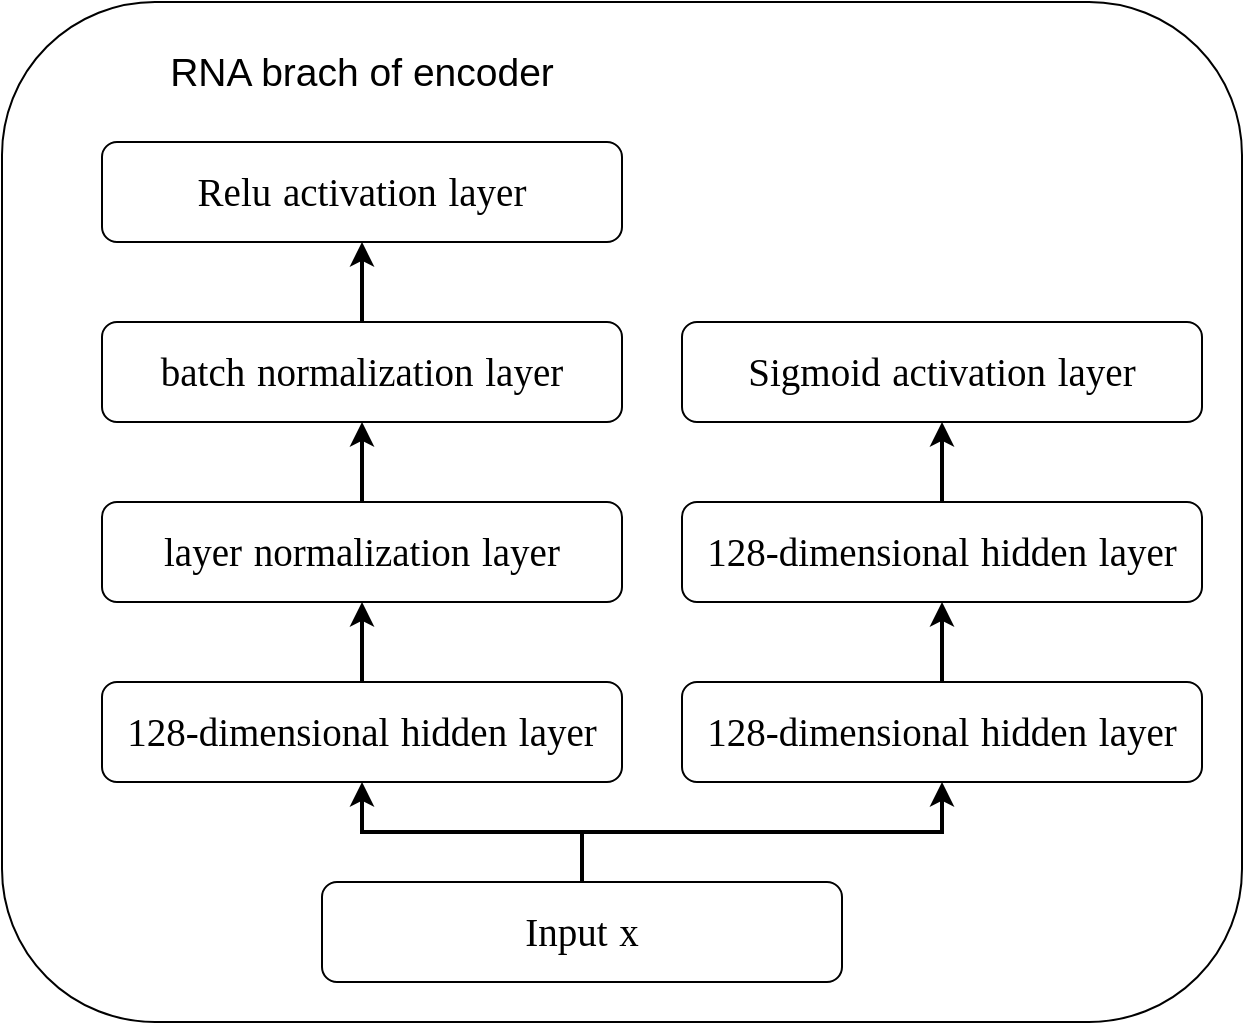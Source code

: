 <mxfile version="20.3.0" type="device" pages="5"><diagram id="WdkCAQnSOpANqmV2y5yV" name="第 1 页"><mxGraphModel dx="785" dy="595" grid="1" gridSize="10" guides="1" tooltips="1" connect="1" arrows="1" fold="1" page="1" pageScale="1" pageWidth="827" pageHeight="1169" math="0" shadow="0"><root><mxCell id="0"/><mxCell id="1" parent="0"/><mxCell id="RW09-DFIKAVvde-ZCB9g-8" value="" style="rounded=1;whiteSpace=wrap;html=1;" parent="1" vertex="1"><mxGeometry x="50" y="120" width="620" height="510" as="geometry"/></mxCell><mxCell id="RW09-DFIKAVvde-ZCB9g-1" value="&lt;span style=&quot;font-family: Georgia, Cambria, Menlo, &amp;quot;Microsoft YaHei&amp;quot;, 微软雅黑, Georgia, Times, SimSun; font-size: 19.5px; orphans: 4; text-align: justify; word-spacing: 0.975px; background-color: rgb(255, 255, 255);&quot;&gt;128-dimensional hidden layer&lt;/span&gt;" style="rounded=1;whiteSpace=wrap;html=1;" parent="1" vertex="1"><mxGeometry x="100" y="460" width="260" height="50" as="geometry"/></mxCell><mxCell id="RW09-DFIKAVvde-ZCB9g-2" value="&lt;span style=&quot;font-family: Georgia, Cambria, Menlo, &amp;quot;Microsoft YaHei&amp;quot;, 微软雅黑, Georgia, Times, SimSun; font-size: 19.5px; orphans: 4; text-align: justify; word-spacing: 0.975px; background-color: rgb(255, 255, 255);&quot;&gt;layer normalization layer&lt;/span&gt;" style="rounded=1;whiteSpace=wrap;html=1;" parent="1" vertex="1"><mxGeometry x="100" y="370" width="260" height="50" as="geometry"/></mxCell><mxCell id="RW09-DFIKAVvde-ZCB9g-12" style="edgeStyle=orthogonalEdgeStyle;rounded=0;orthogonalLoop=1;jettySize=auto;html=1;entryX=0.5;entryY=1;entryDx=0;entryDy=0;strokeWidth=2;" parent="1" source="RW09-DFIKAVvde-ZCB9g-1" target="RW09-DFIKAVvde-ZCB9g-2" edge="1"><mxGeometry relative="1" as="geometry"/></mxCell><mxCell id="RW09-DFIKAVvde-ZCB9g-5" value="&lt;span style=&quot;font-family: Georgia, Cambria, Menlo, &amp;quot;Microsoft YaHei&amp;quot;, 微软雅黑, Georgia, Times, SimSun; font-size: 19.5px; orphans: 4; text-align: justify; word-spacing: 0.975px; background-color: rgb(255, 255, 255);&quot;&gt;batch normalization layer&lt;/span&gt;" style="rounded=1;whiteSpace=wrap;html=1;" parent="1" vertex="1"><mxGeometry x="100" y="280" width="260" height="50" as="geometry"/></mxCell><mxCell id="RW09-DFIKAVvde-ZCB9g-13" style="edgeStyle=orthogonalEdgeStyle;rounded=0;orthogonalLoop=1;jettySize=auto;html=1;exitX=0.5;exitY=0;exitDx=0;exitDy=0;entryX=0.5;entryY=1;entryDx=0;entryDy=0;strokeWidth=2;" parent="1" source="RW09-DFIKAVvde-ZCB9g-2" target="RW09-DFIKAVvde-ZCB9g-5" edge="1"><mxGeometry relative="1" as="geometry"/></mxCell><mxCell id="RW09-DFIKAVvde-ZCB9g-6" style="edgeStyle=orthogonalEdgeStyle;rounded=0;orthogonalLoop=1;jettySize=auto;html=1;exitX=0.5;exitY=1;exitDx=0;exitDy=0;" parent="1" source="RW09-DFIKAVvde-ZCB9g-5" target="RW09-DFIKAVvde-ZCB9g-5" edge="1"><mxGeometry relative="1" as="geometry"/></mxCell><mxCell id="RW09-DFIKAVvde-ZCB9g-7" value="&lt;span style=&quot;font-family: Georgia, Cambria, Menlo, &amp;quot;Microsoft YaHei&amp;quot;, 微软雅黑, Georgia, Times, SimSun; font-size: 19.5px; orphans: 4; text-align: justify; word-spacing: 0.975px; background-color: rgb(255, 255, 255);&quot;&gt;Relu activation layer&lt;/span&gt;" style="rounded=1;whiteSpace=wrap;html=1;" parent="1" vertex="1"><mxGeometry x="100" y="190" width="260" height="50" as="geometry"/></mxCell><mxCell id="RW09-DFIKAVvde-ZCB9g-14" style="edgeStyle=orthogonalEdgeStyle;rounded=0;orthogonalLoop=1;jettySize=auto;html=1;exitX=0.5;exitY=0;exitDx=0;exitDy=0;entryX=0.5;entryY=1;entryDx=0;entryDy=0;strokeWidth=2;" parent="1" source="RW09-DFIKAVvde-ZCB9g-5" target="RW09-DFIKAVvde-ZCB9g-7" edge="1"><mxGeometry relative="1" as="geometry"/></mxCell><mxCell id="RW09-DFIKAVvde-ZCB9g-15" value="&lt;font style=&quot;font-size: 19.5px;&quot;&gt;RNA brach of encoder&lt;/font&gt;" style="rounded=1;whiteSpace=wrap;html=1;strokeColor=none;" parent="1" vertex="1"><mxGeometry x="110" y="130" width="240" height="50" as="geometry"/></mxCell><mxCell id="Gg7NBI8ZvtlbWMx0GFi8-10" style="edgeStyle=orthogonalEdgeStyle;rounded=0;orthogonalLoop=1;jettySize=auto;html=1;entryX=0.5;entryY=1;entryDx=0;entryDy=0;strokeWidth=2;" edge="1" parent="1" source="Gg7NBI8ZvtlbWMx0GFi8-4" target="Gg7NBI8ZvtlbWMx0GFi8-5"><mxGeometry relative="1" as="geometry"/></mxCell><mxCell id="Gg7NBI8ZvtlbWMx0GFi8-4" value="&lt;span style=&quot;font-family: Georgia, Cambria, Menlo, &amp;quot;Microsoft YaHei&amp;quot;, 微软雅黑, Georgia, Times, SimSun; font-size: 19.5px; orphans: 4; text-align: justify; word-spacing: 0.975px; background-color: rgb(255, 255, 255);&quot;&gt;128-dimensional hidden layer&lt;/span&gt;" style="rounded=1;whiteSpace=wrap;html=1;" vertex="1" parent="1"><mxGeometry x="390" y="460" width="260" height="50" as="geometry"/></mxCell><mxCell id="Gg7NBI8ZvtlbWMx0GFi8-13" style="edgeStyle=orthogonalEdgeStyle;rounded=0;orthogonalLoop=1;jettySize=auto;html=1;strokeWidth=2;" edge="1" parent="1" source="Gg7NBI8ZvtlbWMx0GFi8-5" target="Gg7NBI8ZvtlbWMx0GFi8-12"><mxGeometry relative="1" as="geometry"/></mxCell><mxCell id="Gg7NBI8ZvtlbWMx0GFi8-5" value="&lt;span style=&quot;font-family: Georgia, Cambria, Menlo, &amp;quot;Microsoft YaHei&amp;quot;, 微软雅黑, Georgia, Times, SimSun; font-size: 19.5px; orphans: 4; text-align: justify; word-spacing: 0.975px; background-color: rgb(255, 255, 255);&quot;&gt;128-dimensional hidden layer&lt;/span&gt;" style="rounded=1;whiteSpace=wrap;html=1;" vertex="1" parent="1"><mxGeometry x="390" y="370" width="260" height="50" as="geometry"/></mxCell><mxCell id="Gg7NBI8ZvtlbWMx0GFi8-8" style="edgeStyle=orthogonalEdgeStyle;rounded=0;orthogonalLoop=1;jettySize=auto;html=1;strokeWidth=2;" edge="1" parent="1" source="Gg7NBI8ZvtlbWMx0GFi8-7" target="RW09-DFIKAVvde-ZCB9g-1"><mxGeometry relative="1" as="geometry"/></mxCell><mxCell id="Gg7NBI8ZvtlbWMx0GFi8-9" style="edgeStyle=orthogonalEdgeStyle;rounded=0;orthogonalLoop=1;jettySize=auto;html=1;strokeWidth=2;" edge="1" parent="1" source="Gg7NBI8ZvtlbWMx0GFi8-7" target="Gg7NBI8ZvtlbWMx0GFi8-4"><mxGeometry relative="1" as="geometry"/></mxCell><mxCell id="Gg7NBI8ZvtlbWMx0GFi8-7" value="&lt;span style=&quot;font-family: Georgia, Cambria, Menlo, &amp;quot;Microsoft YaHei&amp;quot;, 微软雅黑, Georgia, Times, SimSun; font-size: 19.5px; orphans: 4; text-align: justify; word-spacing: 0.975px; background-color: rgb(255, 255, 255);&quot;&gt;Input&amp;nbsp;x&lt;/span&gt;" style="rounded=1;whiteSpace=wrap;html=1;" vertex="1" parent="1"><mxGeometry x="210" y="560" width="260" height="50" as="geometry"/></mxCell><mxCell id="Gg7NBI8ZvtlbWMx0GFi8-12" value="&lt;span style=&quot;font-family: Georgia, Cambria, Menlo, &amp;quot;Microsoft YaHei&amp;quot;, 微软雅黑, Georgia, Times, SimSun; font-size: 19.5px; orphans: 4; text-align: justify; word-spacing: 0.975px; background-color: rgb(255, 255, 255);&quot;&gt;Sigmoid activation layer&lt;br&gt;&lt;/span&gt;" style="rounded=1;whiteSpace=wrap;html=1;" vertex="1" parent="1"><mxGeometry x="390" y="280" width="260" height="50" as="geometry"/></mxCell></root></mxGraphModel></diagram><diagram id="1eeaBhwms8KC7dpJHMl0" name="第 2 页"><mxGraphModel dx="1038" dy="580" grid="1" gridSize="10" guides="1" tooltips="1" connect="1" arrows="1" fold="1" page="1" pageScale="1" pageWidth="827" pageHeight="1169" math="0" shadow="0"><root><mxCell id="0"/><mxCell id="1" parent="0"/><mxCell id="mtd8D0JzoHfI5-nIEjlX-1" value="" style="group" vertex="1" connectable="0" parent="1"><mxGeometry x="229" y="110" width="370" height="420" as="geometry"/></mxCell><mxCell id="mtd8D0JzoHfI5-nIEjlX-2" value="" style="rounded=1;whiteSpace=wrap;html=1;" vertex="1" parent="mtd8D0JzoHfI5-nIEjlX-1"><mxGeometry width="370" height="420" as="geometry"/></mxCell><mxCell id="mtd8D0JzoHfI5-nIEjlX-3" value="&lt;span style=&quot;font-family: Georgia, Cambria, Menlo, &amp;quot;Microsoft YaHei&amp;quot;, 微软雅黑, Georgia, Times, SimSun; font-size: 19.5px; orphans: 4; text-align: justify; word-spacing: 0.975px; background-color: rgb(255, 255, 255);&quot;&gt;128-dimensional hidden layer&lt;/span&gt;" style="rounded=1;whiteSpace=wrap;html=1;" vertex="1" parent="mtd8D0JzoHfI5-nIEjlX-1"><mxGeometry x="50" y="340" width="260" height="50" as="geometry"/></mxCell><mxCell id="mtd8D0JzoHfI5-nIEjlX-4" value="&lt;span style=&quot;font-family: Georgia, Cambria, Menlo, &amp;quot;Microsoft YaHei&amp;quot;, 微软雅黑, Georgia, Times, SimSun; font-size: 19.5px; orphans: 4; text-align: justify; word-spacing: 0.975px; background-color: rgb(255, 255, 255);&quot;&gt;batch normalization layer&lt;/span&gt;" style="rounded=1;whiteSpace=wrap;html=1;" vertex="1" parent="mtd8D0JzoHfI5-nIEjlX-1"><mxGeometry x="50" y="250" width="260" height="50" as="geometry"/></mxCell><mxCell id="mtd8D0JzoHfI5-nIEjlX-5" style="edgeStyle=orthogonalEdgeStyle;rounded=0;orthogonalLoop=1;jettySize=auto;html=1;entryX=0.5;entryY=1;entryDx=0;entryDy=0;strokeWidth=2;" edge="1" parent="mtd8D0JzoHfI5-nIEjlX-1" source="mtd8D0JzoHfI5-nIEjlX-3" target="mtd8D0JzoHfI5-nIEjlX-4"><mxGeometry relative="1" as="geometry"/></mxCell><mxCell id="mtd8D0JzoHfI5-nIEjlX-6" value="&lt;span style=&quot;font-family: Georgia, Cambria, Menlo, &amp;quot;Microsoft YaHei&amp;quot;, 微软雅黑, Georgia, Times, SimSun; font-size: 19.5px; orphans: 4; text-align: justify; word-spacing: 0.975px; background-color: rgb(255, 255, 255);&quot;&gt;Relu activation layer&lt;/span&gt;" style="rounded=1;whiteSpace=wrap;html=1;" vertex="1" parent="mtd8D0JzoHfI5-nIEjlX-1"><mxGeometry x="50" y="160" width="260" height="50" as="geometry"/></mxCell><mxCell id="mtd8D0JzoHfI5-nIEjlX-7" style="edgeStyle=orthogonalEdgeStyle;rounded=0;orthogonalLoop=1;jettySize=auto;html=1;exitX=0.5;exitY=0;exitDx=0;exitDy=0;entryX=0.5;entryY=1;entryDx=0;entryDy=0;strokeWidth=2;" edge="1" parent="mtd8D0JzoHfI5-nIEjlX-1" source="mtd8D0JzoHfI5-nIEjlX-4" target="mtd8D0JzoHfI5-nIEjlX-6"><mxGeometry relative="1" as="geometry"/></mxCell><mxCell id="mtd8D0JzoHfI5-nIEjlX-8" style="edgeStyle=orthogonalEdgeStyle;rounded=0;orthogonalLoop=1;jettySize=auto;html=1;exitX=0.5;exitY=1;exitDx=0;exitDy=0;" edge="1" parent="mtd8D0JzoHfI5-nIEjlX-1" source="mtd8D0JzoHfI5-nIEjlX-6" target="mtd8D0JzoHfI5-nIEjlX-6"><mxGeometry relative="1" as="geometry"/></mxCell><mxCell id="mtd8D0JzoHfI5-nIEjlX-9" value="&lt;span style=&quot;font-family: Georgia, Cambria, Menlo, &amp;quot;Microsoft YaHei&amp;quot;, 微软雅黑, Georgia, Times, SimSun; font-size: 19.5px; orphans: 4; text-align: justify; word-spacing: 0.975px; background-color: rgb(255, 255, 255);&quot;&gt;multi-heads self-attention layer&lt;/span&gt;" style="rounded=1;whiteSpace=wrap;html=1;" vertex="1" parent="mtd8D0JzoHfI5-nIEjlX-1"><mxGeometry x="50" y="70" width="260" height="50" as="geometry"/></mxCell><mxCell id="mtd8D0JzoHfI5-nIEjlX-10" style="edgeStyle=orthogonalEdgeStyle;rounded=0;orthogonalLoop=1;jettySize=auto;html=1;exitX=0.5;exitY=0;exitDx=0;exitDy=0;entryX=0.5;entryY=1;entryDx=0;entryDy=0;strokeWidth=2;" edge="1" parent="mtd8D0JzoHfI5-nIEjlX-1" source="mtd8D0JzoHfI5-nIEjlX-6" target="mtd8D0JzoHfI5-nIEjlX-9"><mxGeometry relative="1" as="geometry"/></mxCell><mxCell id="mtd8D0JzoHfI5-nIEjlX-11" value="&lt;font style=&quot;font-size: 19.5px;&quot;&gt;ATAC brach of encoder&lt;/font&gt;" style="rounded=1;whiteSpace=wrap;html=1;strokeColor=none;" vertex="1" parent="mtd8D0JzoHfI5-nIEjlX-1"><mxGeometry x="60" y="10" width="240" height="50" as="geometry"/></mxCell></root></mxGraphModel></diagram><diagram id="DQYbjUfh3gC2OeR4KbgT" name="第 3 页"><mxGraphModel dx="1038" dy="649" grid="1" gridSize="10" guides="1" tooltips="1" connect="1" arrows="1" fold="1" page="1" pageScale="1" pageWidth="827" pageHeight="1169" math="0" shadow="0"><root><mxCell id="0"/><mxCell id="1" parent="0"/><mxCell id="2akYMGNSv5wIHKe4qjlT-1" value="" style="group" vertex="1" connectable="0" parent="1"><mxGeometry x="60" y="100" width="370" height="420" as="geometry"/></mxCell><mxCell id="2akYMGNSv5wIHKe4qjlT-2" value="" style="rounded=1;whiteSpace=wrap;html=1;" vertex="1" parent="2akYMGNSv5wIHKe4qjlT-1"><mxGeometry width="370" height="420" as="geometry"/></mxCell><mxCell id="2akYMGNSv5wIHKe4qjlT-3" value="&lt;span style=&quot;font-family: Georgia, Cambria, Menlo, &amp;quot;Microsoft YaHei&amp;quot;, 微软雅黑, Georgia, Times, SimSun; font-size: 19.5px; orphans: 4; text-align: justify; word-spacing: 0.975px; background-color: rgb(255, 255, 255);&quot;&gt;128-dimensional hidden layer&lt;/span&gt;" style="rounded=1;whiteSpace=wrap;html=1;" vertex="1" parent="2akYMGNSv5wIHKe4qjlT-1"><mxGeometry x="50" y="340" width="260" height="50" as="geometry"/></mxCell><mxCell id="2akYMGNSv5wIHKe4qjlT-4" value="&lt;span style=&quot;font-family: Georgia, Cambria, Menlo, &amp;quot;Microsoft YaHei&amp;quot;, 微软雅黑, Georgia, Times, SimSun; font-size: 19.5px; orphans: 4; text-align: justify; word-spacing: 0.975px; background-color: rgb(255, 255, 255);&quot;&gt;layer normalization layer&lt;/span&gt;" style="rounded=1;whiteSpace=wrap;html=1;" vertex="1" parent="2akYMGNSv5wIHKe4qjlT-1"><mxGeometry x="50" y="250" width="260" height="50" as="geometry"/></mxCell><mxCell id="2akYMGNSv5wIHKe4qjlT-5" style="edgeStyle=orthogonalEdgeStyle;rounded=0;orthogonalLoop=1;jettySize=auto;html=1;entryX=0.5;entryY=1;entryDx=0;entryDy=0;strokeWidth=2;" edge="1" parent="2akYMGNSv5wIHKe4qjlT-1" source="2akYMGNSv5wIHKe4qjlT-3" target="2akYMGNSv5wIHKe4qjlT-4"><mxGeometry relative="1" as="geometry"/></mxCell><mxCell id="2akYMGNSv5wIHKe4qjlT-6" value="&lt;span style=&quot;font-family: Georgia, Cambria, Menlo, &amp;quot;Microsoft YaHei&amp;quot;, 微软雅黑, Georgia, Times, SimSun; font-size: 19.5px; orphans: 4; text-align: justify; word-spacing: 0.975px; background-color: rgb(255, 255, 255);&quot;&gt;batch normalization layer&lt;/span&gt;" style="rounded=1;whiteSpace=wrap;html=1;" vertex="1" parent="2akYMGNSv5wIHKe4qjlT-1"><mxGeometry x="50" y="160" width="260" height="50" as="geometry"/></mxCell><mxCell id="2akYMGNSv5wIHKe4qjlT-7" style="edgeStyle=orthogonalEdgeStyle;rounded=0;orthogonalLoop=1;jettySize=auto;html=1;exitX=0.5;exitY=0;exitDx=0;exitDy=0;entryX=0.5;entryY=1;entryDx=0;entryDy=0;strokeWidth=2;" edge="1" parent="2akYMGNSv5wIHKe4qjlT-1" source="2akYMGNSv5wIHKe4qjlT-4" target="2akYMGNSv5wIHKe4qjlT-6"><mxGeometry relative="1" as="geometry"/></mxCell><mxCell id="2akYMGNSv5wIHKe4qjlT-8" style="edgeStyle=orthogonalEdgeStyle;rounded=0;orthogonalLoop=1;jettySize=auto;html=1;exitX=0.5;exitY=1;exitDx=0;exitDy=0;" edge="1" parent="2akYMGNSv5wIHKe4qjlT-1" source="2akYMGNSv5wIHKe4qjlT-6" target="2akYMGNSv5wIHKe4qjlT-6"><mxGeometry relative="1" as="geometry"/></mxCell><mxCell id="2akYMGNSv5wIHKe4qjlT-9" value="&lt;span style=&quot;font-family: Georgia, Cambria, Menlo, &amp;quot;Microsoft YaHei&amp;quot;, 微软雅黑, Georgia, Times, SimSun; font-size: 19.5px; orphans: 4; text-align: justify; word-spacing: 0.975px; background-color: rgb(255, 255, 255);&quot;&gt;Relu activation layer&lt;/span&gt;" style="rounded=1;whiteSpace=wrap;html=1;" vertex="1" parent="2akYMGNSv5wIHKe4qjlT-1"><mxGeometry x="50" y="70" width="260" height="50" as="geometry"/></mxCell><mxCell id="2akYMGNSv5wIHKe4qjlT-10" style="edgeStyle=orthogonalEdgeStyle;rounded=0;orthogonalLoop=1;jettySize=auto;html=1;exitX=0.5;exitY=0;exitDx=0;exitDy=0;entryX=0.5;entryY=1;entryDx=0;entryDy=0;strokeWidth=2;" edge="1" parent="2akYMGNSv5wIHKe4qjlT-1" source="2akYMGNSv5wIHKe4qjlT-6" target="2akYMGNSv5wIHKe4qjlT-9"><mxGeometry relative="1" as="geometry"/></mxCell><mxCell id="2akYMGNSv5wIHKe4qjlT-11" value="&lt;font style=&quot;font-size: 19.5px;&quot;&gt;RNA brach of encoder&lt;/font&gt;" style="rounded=1;whiteSpace=wrap;html=1;strokeColor=none;" vertex="1" parent="2akYMGNSv5wIHKe4qjlT-1"><mxGeometry x="60" y="10" width="240" height="50" as="geometry"/></mxCell><mxCell id="2akYMGNSv5wIHKe4qjlT-12" value="" style="group" vertex="1" connectable="0" parent="1"><mxGeometry x="470" y="100" width="370" height="420" as="geometry"/></mxCell><mxCell id="2akYMGNSv5wIHKe4qjlT-13" value="" style="rounded=1;whiteSpace=wrap;html=1;" vertex="1" parent="2akYMGNSv5wIHKe4qjlT-12"><mxGeometry width="370" height="420" as="geometry"/></mxCell><mxCell id="2akYMGNSv5wIHKe4qjlT-14" value="&lt;span style=&quot;font-family: Georgia, Cambria, Menlo, &amp;quot;Microsoft YaHei&amp;quot;, 微软雅黑, Georgia, Times, SimSun; font-size: 19.5px; orphans: 4; text-align: justify; word-spacing: 0.975px; background-color: rgb(255, 255, 255);&quot;&gt;128-dimensional hidden layer&lt;/span&gt;" style="rounded=1;whiteSpace=wrap;html=1;" vertex="1" parent="2akYMGNSv5wIHKe4qjlT-12"><mxGeometry x="50" y="340" width="260" height="50" as="geometry"/></mxCell><mxCell id="2akYMGNSv5wIHKe4qjlT-15" value="&lt;span style=&quot;font-family: Georgia, Cambria, Menlo, &amp;quot;Microsoft YaHei&amp;quot;, 微软雅黑, Georgia, Times, SimSun; font-size: 19.5px; orphans: 4; text-align: justify; word-spacing: 0.975px; background-color: rgb(255, 255, 255);&quot;&gt;batch normalization layer&lt;/span&gt;" style="rounded=1;whiteSpace=wrap;html=1;" vertex="1" parent="2akYMGNSv5wIHKe4qjlT-12"><mxGeometry x="50" y="250" width="260" height="50" as="geometry"/></mxCell><mxCell id="2akYMGNSv5wIHKe4qjlT-16" style="edgeStyle=orthogonalEdgeStyle;rounded=0;orthogonalLoop=1;jettySize=auto;html=1;entryX=0.5;entryY=1;entryDx=0;entryDy=0;strokeWidth=2;" edge="1" parent="2akYMGNSv5wIHKe4qjlT-12" source="2akYMGNSv5wIHKe4qjlT-14" target="2akYMGNSv5wIHKe4qjlT-15"><mxGeometry relative="1" as="geometry"/></mxCell><mxCell id="2akYMGNSv5wIHKe4qjlT-17" value="&lt;span style=&quot;font-family: Georgia, Cambria, Menlo, &amp;quot;Microsoft YaHei&amp;quot;, 微软雅黑, Georgia, Times, SimSun; font-size: 19.5px; orphans: 4; text-align: justify; word-spacing: 0.975px; background-color: rgb(255, 255, 255);&quot;&gt;Relu activation layer&lt;/span&gt;" style="rounded=1;whiteSpace=wrap;html=1;" vertex="1" parent="2akYMGNSv5wIHKe4qjlT-12"><mxGeometry x="50" y="160" width="260" height="50" as="geometry"/></mxCell><mxCell id="2akYMGNSv5wIHKe4qjlT-18" style="edgeStyle=orthogonalEdgeStyle;rounded=0;orthogonalLoop=1;jettySize=auto;html=1;exitX=0.5;exitY=0;exitDx=0;exitDy=0;entryX=0.5;entryY=1;entryDx=0;entryDy=0;strokeWidth=2;" edge="1" parent="2akYMGNSv5wIHKe4qjlT-12" source="2akYMGNSv5wIHKe4qjlT-15" target="2akYMGNSv5wIHKe4qjlT-17"><mxGeometry relative="1" as="geometry"/></mxCell><mxCell id="2akYMGNSv5wIHKe4qjlT-19" style="edgeStyle=orthogonalEdgeStyle;rounded=0;orthogonalLoop=1;jettySize=auto;html=1;exitX=0.5;exitY=1;exitDx=0;exitDy=0;" edge="1" parent="2akYMGNSv5wIHKe4qjlT-12" source="2akYMGNSv5wIHKe4qjlT-17" target="2akYMGNSv5wIHKe4qjlT-17"><mxGeometry relative="1" as="geometry"/></mxCell><mxCell id="2akYMGNSv5wIHKe4qjlT-20" value="&lt;span style=&quot;font-family: Georgia, Cambria, Menlo, &amp;quot;Microsoft YaHei&amp;quot;, 微软雅黑, Georgia, Times, SimSun; font-size: 19.5px; orphans: 4; text-align: justify; word-spacing: 0.975px; background-color: rgb(255, 255, 255);&quot;&gt;multi-heads self-attention layer&lt;/span&gt;" style="rounded=1;whiteSpace=wrap;html=1;" vertex="1" parent="2akYMGNSv5wIHKe4qjlT-12"><mxGeometry x="50" y="70" width="260" height="50" as="geometry"/></mxCell><mxCell id="2akYMGNSv5wIHKe4qjlT-21" style="edgeStyle=orthogonalEdgeStyle;rounded=0;orthogonalLoop=1;jettySize=auto;html=1;exitX=0.5;exitY=0;exitDx=0;exitDy=0;entryX=0.5;entryY=1;entryDx=0;entryDy=0;strokeWidth=2;" edge="1" parent="2akYMGNSv5wIHKe4qjlT-12" source="2akYMGNSv5wIHKe4qjlT-17" target="2akYMGNSv5wIHKe4qjlT-20"><mxGeometry relative="1" as="geometry"/></mxCell><mxCell id="2akYMGNSv5wIHKe4qjlT-22" value="&lt;font style=&quot;font-size: 19.5px;&quot;&gt;ATAC brach of encoder&lt;/font&gt;" style="rounded=1;whiteSpace=wrap;html=1;strokeColor=none;" vertex="1" parent="2akYMGNSv5wIHKe4qjlT-12"><mxGeometry x="55" y="10" width="240" height="50" as="geometry"/></mxCell><mxCell id="aXWV_ZgoqUxHOx0Huuhy-12" value="&lt;span style=&quot;font-family: Georgia, Cambria, Menlo, &amp;quot;Microsoft YaHei&amp;quot;, 微软雅黑, Georgia, Times, SimSun; font-size: 19.5px; orphans: 4; text-align: justify; word-spacing: 0.975px; background-color: rgb(255, 255, 255);&quot;&gt;shared linear layer (256 dimensions)&lt;/span&gt;" style="rounded=1;whiteSpace=wrap;html=1;" vertex="1" parent="1"><mxGeometry x="260" width="360" height="50" as="geometry"/></mxCell><mxCell id="aXWV_ZgoqUxHOx0Huuhy-13" style="edgeStyle=orthogonalEdgeStyle;rounded=0;orthogonalLoop=1;jettySize=auto;html=1;exitX=0.5;exitY=0;exitDx=0;exitDy=0;entryX=0.5;entryY=1;entryDx=0;entryDy=0;strokeWidth=2;fontSize=19.5;" edge="1" parent="1" source="2akYMGNSv5wIHKe4qjlT-9" target="aXWV_ZgoqUxHOx0Huuhy-12"><mxGeometry relative="1" as="geometry"><Array as="points"><mxPoint x="240" y="80"/><mxPoint x="440" y="80"/></Array></mxGeometry></mxCell><mxCell id="aXWV_ZgoqUxHOx0Huuhy-14" style="edgeStyle=orthogonalEdgeStyle;rounded=0;orthogonalLoop=1;jettySize=auto;html=1;exitX=0.5;exitY=0;exitDx=0;exitDy=0;strokeWidth=2;fontSize=19.5;" edge="1" parent="1" source="2akYMGNSv5wIHKe4qjlT-20"><mxGeometry relative="1" as="geometry"><mxPoint x="440" y="50" as="targetPoint"/><Array as="points"><mxPoint x="650" y="80"/><mxPoint x="440" y="80"/></Array></mxGeometry></mxCell></root></mxGraphModel></diagram><diagram id="MtBIArprq5rxxcPC5V_m" name="第 4 页"><mxGraphModel dx="1038" dy="581" grid="1" gridSize="10" guides="1" tooltips="1" connect="1" arrows="1" fold="1" page="1" pageScale="1" pageWidth="827" pageHeight="1169" math="0" shadow="0"><root><mxCell id="0"/><mxCell id="1" parent="0"/><mxCell id="iFKT0AZMYu2ZTRH8mQkO-1" value="" style="group" parent="1" vertex="1" connectable="0"><mxGeometry x="60" y="100" width="370" height="420" as="geometry"/></mxCell><mxCell id="iFKT0AZMYu2ZTRH8mQkO-2" value="" style="rounded=1;whiteSpace=wrap;html=1;" parent="iFKT0AZMYu2ZTRH8mQkO-1" vertex="1"><mxGeometry width="370" height="420" as="geometry"/></mxCell><mxCell id="iFKT0AZMYu2ZTRH8mQkO-3" value="&lt;span style=&quot;font-family: Georgia, Cambria, Menlo, &amp;quot;Microsoft YaHei&amp;quot;, 微软雅黑, Georgia, Times, SimSun; font-size: 19.5px; orphans: 4; text-align: justify; word-spacing: 0.975px; background-color: rgb(255, 255, 255);&quot;&gt;128-dimensional hidden layer&lt;/span&gt;" style="rounded=1;whiteSpace=wrap;html=1;" parent="iFKT0AZMYu2ZTRH8mQkO-1" vertex="1"><mxGeometry x="50" y="340" width="260" height="50" as="geometry"/></mxCell><mxCell id="iFKT0AZMYu2ZTRH8mQkO-4" value="&lt;span style=&quot;font-family: Georgia, Cambria, Menlo, &amp;quot;Microsoft YaHei&amp;quot;, 微软雅黑, Georgia, Times, SimSun; font-size: 19.5px; orphans: 4; text-align: justify; word-spacing: 0.975px; background-color: rgb(255, 255, 255);&quot;&gt;layer normalization layer&lt;/span&gt;" style="rounded=1;whiteSpace=wrap;html=1;" parent="iFKT0AZMYu2ZTRH8mQkO-1" vertex="1"><mxGeometry x="50" y="250" width="260" height="50" as="geometry"/></mxCell><mxCell id="iFKT0AZMYu2ZTRH8mQkO-5" style="edgeStyle=orthogonalEdgeStyle;rounded=0;orthogonalLoop=1;jettySize=auto;html=1;entryX=0.5;entryY=1;entryDx=0;entryDy=0;strokeWidth=2;" parent="iFKT0AZMYu2ZTRH8mQkO-1" source="iFKT0AZMYu2ZTRH8mQkO-3" target="iFKT0AZMYu2ZTRH8mQkO-4" edge="1"><mxGeometry relative="1" as="geometry"/></mxCell><mxCell id="iFKT0AZMYu2ZTRH8mQkO-6" value="&lt;span style=&quot;font-family: Georgia, Cambria, Menlo, &amp;quot;Microsoft YaHei&amp;quot;, 微软雅黑, Georgia, Times, SimSun; font-size: 19.5px; orphans: 4; text-align: justify; word-spacing: 0.975px; background-color: rgb(255, 255, 255);&quot;&gt;batch normalization layer&lt;/span&gt;" style="rounded=1;whiteSpace=wrap;html=1;" parent="iFKT0AZMYu2ZTRH8mQkO-1" vertex="1"><mxGeometry x="50" y="160" width="260" height="50" as="geometry"/></mxCell><mxCell id="iFKT0AZMYu2ZTRH8mQkO-7" style="edgeStyle=orthogonalEdgeStyle;rounded=0;orthogonalLoop=1;jettySize=auto;html=1;exitX=0.5;exitY=0;exitDx=0;exitDy=0;entryX=0.5;entryY=1;entryDx=0;entryDy=0;strokeWidth=2;" parent="iFKT0AZMYu2ZTRH8mQkO-1" source="iFKT0AZMYu2ZTRH8mQkO-4" target="iFKT0AZMYu2ZTRH8mQkO-6" edge="1"><mxGeometry relative="1" as="geometry"/></mxCell><mxCell id="iFKT0AZMYu2ZTRH8mQkO-8" style="edgeStyle=orthogonalEdgeStyle;rounded=0;orthogonalLoop=1;jettySize=auto;html=1;exitX=0.5;exitY=1;exitDx=0;exitDy=0;" parent="iFKT0AZMYu2ZTRH8mQkO-1" source="iFKT0AZMYu2ZTRH8mQkO-6" target="iFKT0AZMYu2ZTRH8mQkO-6" edge="1"><mxGeometry relative="1" as="geometry"/></mxCell><mxCell id="iFKT0AZMYu2ZTRH8mQkO-9" value="&lt;span style=&quot;font-family: Georgia, Cambria, Menlo, &amp;quot;Microsoft YaHei&amp;quot;, 微软雅黑, Georgia, Times, SimSun; font-size: 19.5px; orphans: 4; text-align: justify; word-spacing: 0.975px; background-color: rgb(255, 255, 255);&quot;&gt;Relu activation layer&lt;/span&gt;" style="rounded=1;whiteSpace=wrap;html=1;" parent="iFKT0AZMYu2ZTRH8mQkO-1" vertex="1"><mxGeometry x="50" y="70" width="260" height="50" as="geometry"/></mxCell><mxCell id="iFKT0AZMYu2ZTRH8mQkO-10" style="edgeStyle=orthogonalEdgeStyle;rounded=0;orthogonalLoop=1;jettySize=auto;html=1;exitX=0.5;exitY=0;exitDx=0;exitDy=0;entryX=0.5;entryY=1;entryDx=0;entryDy=0;strokeWidth=2;" parent="iFKT0AZMYu2ZTRH8mQkO-1" source="iFKT0AZMYu2ZTRH8mQkO-6" target="iFKT0AZMYu2ZTRH8mQkO-9" edge="1"><mxGeometry relative="1" as="geometry"/></mxCell><mxCell id="iFKT0AZMYu2ZTRH8mQkO-11" value="&lt;font style=&quot;font-size: 19.5px;&quot;&gt;RNA brach of decoder&lt;/font&gt;" style="rounded=1;whiteSpace=wrap;html=1;strokeColor=none;" parent="iFKT0AZMYu2ZTRH8mQkO-1" vertex="1"><mxGeometry x="60" y="10" width="240" height="50" as="geometry"/></mxCell><mxCell id="iFKT0AZMYu2ZTRH8mQkO-12" value="" style="group;" parent="1" vertex="1" connectable="0"><mxGeometry x="470" y="100" width="370" height="420" as="geometry"/></mxCell><mxCell id="iFKT0AZMYu2ZTRH8mQkO-13" value="" style="rounded=1;whiteSpace=wrap;html=1;" parent="iFKT0AZMYu2ZTRH8mQkO-12" vertex="1"><mxGeometry width="370" height="420" as="geometry"/></mxCell><mxCell id="iFKT0AZMYu2ZTRH8mQkO-14" value="&lt;span style=&quot;font-family: Georgia, Cambria, Menlo, &amp;quot;Microsoft YaHei&amp;quot;, 微软雅黑, Georgia, Times, SimSun; font-size: 19.5px; orphans: 4; text-align: justify; word-spacing: 0.975px; background-color: rgb(255, 255, 255);&quot;&gt;128-dimensional hidden layer&lt;/span&gt;" style="rounded=1;whiteSpace=wrap;html=1;" parent="iFKT0AZMYu2ZTRH8mQkO-12" vertex="1"><mxGeometry x="50" y="340" width="260" height="50" as="geometry"/></mxCell><mxCell id="iFKT0AZMYu2ZTRH8mQkO-15" value="&lt;span style=&quot;font-family: Georgia, Cambria, Menlo, &amp;quot;Microsoft YaHei&amp;quot;, 微软雅黑, Georgia, Times, SimSun; font-size: 19.5px; orphans: 4; text-align: justify; word-spacing: 0.975px; background-color: rgb(255, 255, 255);&quot;&gt;batch normalization layer&lt;/span&gt;" style="rounded=1;whiteSpace=wrap;html=1;" parent="iFKT0AZMYu2ZTRH8mQkO-12" vertex="1"><mxGeometry x="50" y="250" width="260" height="50" as="geometry"/></mxCell><mxCell id="iFKT0AZMYu2ZTRH8mQkO-16" style="edgeStyle=orthogonalEdgeStyle;rounded=0;orthogonalLoop=1;jettySize=auto;html=1;entryX=0.5;entryY=1;entryDx=0;entryDy=0;strokeWidth=2;" parent="iFKT0AZMYu2ZTRH8mQkO-12" source="iFKT0AZMYu2ZTRH8mQkO-14" target="iFKT0AZMYu2ZTRH8mQkO-15" edge="1"><mxGeometry relative="1" as="geometry"/></mxCell><mxCell id="iFKT0AZMYu2ZTRH8mQkO-17" value="&lt;span style=&quot;font-family: Georgia, Cambria, Menlo, &amp;quot;Microsoft YaHei&amp;quot;, 微软雅黑, Georgia, Times, SimSun; font-size: 19.5px; orphans: 4; text-align: justify; word-spacing: 0.975px; background-color: rgb(255, 255, 255);&quot;&gt;Relu activation layer&lt;/span&gt;" style="rounded=1;whiteSpace=wrap;html=1;" parent="iFKT0AZMYu2ZTRH8mQkO-12" vertex="1"><mxGeometry x="50" y="160" width="260" height="50" as="geometry"/></mxCell><mxCell id="iFKT0AZMYu2ZTRH8mQkO-18" style="edgeStyle=orthogonalEdgeStyle;rounded=0;orthogonalLoop=1;jettySize=auto;html=1;exitX=0.5;exitY=0;exitDx=0;exitDy=0;entryX=0.5;entryY=1;entryDx=0;entryDy=0;strokeWidth=2;" parent="iFKT0AZMYu2ZTRH8mQkO-12" source="iFKT0AZMYu2ZTRH8mQkO-15" target="iFKT0AZMYu2ZTRH8mQkO-17" edge="1"><mxGeometry relative="1" as="geometry"/></mxCell><mxCell id="iFKT0AZMYu2ZTRH8mQkO-19" style="edgeStyle=orthogonalEdgeStyle;rounded=0;orthogonalLoop=1;jettySize=auto;html=1;exitX=0.5;exitY=1;exitDx=0;exitDy=0;" parent="iFKT0AZMYu2ZTRH8mQkO-12" source="iFKT0AZMYu2ZTRH8mQkO-17" target="iFKT0AZMYu2ZTRH8mQkO-17" edge="1"><mxGeometry relative="1" as="geometry"/></mxCell><mxCell id="iFKT0AZMYu2ZTRH8mQkO-20" value="&lt;span style=&quot;font-family: Georgia, Cambria, Menlo, &amp;quot;Microsoft YaHei&amp;quot;, 微软雅黑, Georgia, Times, SimSun; font-size: 19.5px; orphans: 4; text-align: justify; word-spacing: 0.975px; background-color: rgb(255, 255, 255);&quot;&gt;a head self-attention layer&lt;/span&gt;" style="rounded=1;whiteSpace=wrap;html=1;fillColor=#f8cecc;strokeColor=#b85450;" parent="iFKT0AZMYu2ZTRH8mQkO-12" vertex="1"><mxGeometry x="50" y="70" width="260" height="50" as="geometry"/></mxCell><mxCell id="iFKT0AZMYu2ZTRH8mQkO-21" style="edgeStyle=orthogonalEdgeStyle;rounded=0;orthogonalLoop=1;jettySize=auto;html=1;exitX=0.5;exitY=0;exitDx=0;exitDy=0;entryX=0.5;entryY=1;entryDx=0;entryDy=0;strokeWidth=2;" parent="iFKT0AZMYu2ZTRH8mQkO-12" source="iFKT0AZMYu2ZTRH8mQkO-17" target="iFKT0AZMYu2ZTRH8mQkO-20" edge="1"><mxGeometry relative="1" as="geometry"/></mxCell><mxCell id="iFKT0AZMYu2ZTRH8mQkO-22" value="&lt;font style=&quot;font-size: 19.5px;&quot;&gt;ATAC brach of decoder&lt;/font&gt;" style="rounded=1;whiteSpace=wrap;html=1;strokeColor=none;" parent="iFKT0AZMYu2ZTRH8mQkO-12" vertex="1"><mxGeometry x="55" y="10" width="240" height="50" as="geometry"/></mxCell></root></mxGraphModel></diagram><diagram id="PzVAhcCBg7mfc1r_ByqZ" name="第 5 页"><mxGraphModel dx="1038" dy="595" grid="1" gridSize="10" guides="1" tooltips="1" connect="1" arrows="1" fold="1" page="1" pageScale="1" pageWidth="827" pageHeight="1169" math="0" shadow="0"><root><mxCell id="0"/><mxCell id="1" parent="0"/></root></mxGraphModel></diagram></mxfile>